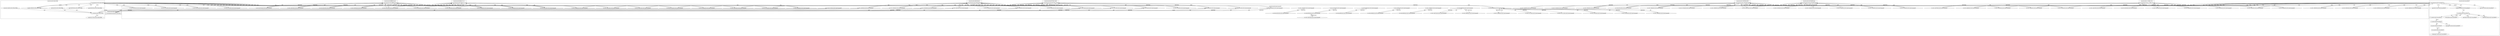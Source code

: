 digraph G {
	"1_fwatchdog#ServerID_5fff9df6cf-4xmj9"->"10.1.80.1:60182#ServerID_OuterContainerID"[ label="RESPONSE" ];
	"10.1.80.1:60184#ServerID_OuterContainerID"->"1_fwatchdog#ServerID_5fff9df6cf-4xmj9"[ label="GET" ];
	"10.1.80.1:60182#ServerID_OuterContainerID"->"1_fwatchdog#ServerID_5fff9df6cf-4xmj9"[ label="GET" ];
	"1_fwatchdog#ServerID_5fff9df6cf-4xmj9"->"10.1.80.1:60184#ServerID_OuterContainerID"[ label="RESPONSE" ];
	"10.1.80.1:42420#ServerID_OuterContainerID"->"1_fwatchdog#ServerID_68977fd5c9-qtcgc"[ label="GET" ];
	"10.1.80.1:42382#ServerID_OuterContainerID"->"1_fwatchdog#ServerID_d60b35b0ed2d"[ label="read" ];
	"1_fwatchdog#ServerID_68977fd5c9-qtcgc"->"10.1.80.1:42420#ServerID_OuterContainerID"[ label="RESPONSE" ];
	"10.1.80.1:42422#ServerID_OuterContainerID"->"1_fwatchdog#ServerID_68977fd5c9-qtcgc"[ label="GET" ];
	"1_fwatchdog#ServerID_68977fd5c9-qtcgc"->"10.1.80.1:42422#ServerID_OuterContainerID"[ label="RESPONSE" ];
	"10.1.80.1:42760#ServerID_OuterContainerID"->"1_fwatchdog#ServerID_866797f645-wb664"[ label="GET" ];
	"1_fwatchdog#ServerID_866797f645-wb664"->"10.1.80.1:42760#ServerID_OuterContainerID"[ label="RESPONSE" ];
	"10.1.80.1:42762#ServerID_OuterContainerID"->"1_fwatchdog#ServerID_866797f645-wb664"[ label="GET" ];
	"10.1.80.1:59334#ServerID_OuterContainerID"->"1_fwatchdog#ServerID_7d87d9945d-dl2ff"[ label="GET" ];
	"1_fwatchdog#ServerID_866797f645-wb664"->"10.1.80.1:42762#ServerID_OuterContainerID"[ label="RESPONSE" ];
	"10.1.80.1:51334#ServerID_OuterContainerID"->"1_fwatchdog#ServerID_54974bb99f-cjbgq"[ label="GET" ];
	"1_fwatchdog#ServerID_54974bb99f-cjbgq"->"10.1.80.1:51334#ServerID_OuterContainerID"[ label="RESPONSE" ];
	"1_fwatchdog#ServerID_7d87d9945d-dl2ff"->"10.1.80.1:59334#ServerID_OuterContainerID"[ label="RESPONSE" ];
	"1_fwatchdog#ServerID_d60b35b0ed2d"->"10.1.80.1:42382#ServerID_OuterContainerID"[ label="write" ];
	"10.1.80.1:51330#ServerID_OuterContainerID"->"1_fwatchdog#ServerID_54974bb99f-cjbgq"[ label="GET" ];
	"1_fwatchdog#ServerID_54974bb99f-cjbgq"->"10.1.80.1:51330#ServerID_OuterContainerID"[ label="RESPONSE" ];
	"10.1.80.1:59330#ServerID_OuterContainerID"->"1_fwatchdog#ServerID_7d87d9945d-dl2ff"[ label="GET" ];
	"10.1.80.1:42384#ServerID_OuterContainerID"->"1_fwatchdog#ServerID_d60b35b0ed2d"[ label="read" ];
	"1_fwatchdog#ServerID_d60b35b0ed2d"->"10.1.80.1:42384#ServerID_OuterContainerID"[ label="write" ];
	"1_fwatchdog#ServerID_7d87d9945d-dl2ff"->"10.1.80.1:59330#ServerID_OuterContainerID"[ label="RESPONSE" ];
	"10.1.80.1:44252#ServerID_OuterContainerID"->"1_fwatchdog#ServerID_c7c75f9bc-557t6"[ label="GET" ];
	"1_fwatchdog#ServerID_c7c75f9bc-557t6"->"10.1.80.1:44252#ServerID_OuterContainerID"[ label="RESPONSE" ];
	"10.1.80.1:44253#ServerID_OuterContainerID"->"1_fwatchdog#ServerID_c7c75f9bc-557t6"[ label="GET" ];
	"1_fwatchdog#ServerID_c7c75f9bc-557t6"->"10.1.80.1:44253#ServerID_OuterContainerID"[ label="RESPONSE" ];
	"10.1.80.1:60222#ServerID_OuterContainerID"->"1_fwatchdog#ServerID_5fff9df6cf-4xmj9"[ label="GET" ];
	"1_fwatchdog#ServerID_5fff9df6cf-4xmj9"->"10.1.80.1:60222#ServerID_OuterContainerID"[ label="RESPONSE" ];
	"10.1.80.1:60220#ServerID_OuterContainerID"->"1_fwatchdog#ServerID_5fff9df6cf-4xmj9"[ label="GET" ];
	"1_fwatchdog#ServerID_5fff9df6cf-4xmj9"->"10.1.80.1:60220#ServerID_OuterContainerID"[ label="RESPONSE" ];
	"10.1.80.44:47618#ServerID_OuterContainerID"->"1_fwatchdog#ServerID_866797f645-wb664"[ label="POST" ];
	"1_fwatchdog#ServerID_866797f645-wb664"->"gateway:8080#ServerID_OuterContainerID"[ label="POST" ];
	"1_fwatchdog#ServerID_866797f645-wb664"->"10.1.80.44:8080#ServerID_OuterContainerID"[ label="POST" ];
	"10.1.80.44:39150#ServerID_OuterContainerID"->"1_fwatchdog#ServerID_7d87d9945d-dl2ff"[ label="POST" ];
	"1_fwatchdog#ServerID_7d87d9945d-dl2ff"->"10.1.80.44:39150#ServerID_OuterContainerID"[ label="RESPONSE" ];
	"10.1.80.44:8080#ServerID_OuterContainerID"->"1_fwatchdog#ServerID_866797f645-wb664"[ label="RESPONSE" ];
	"gateway:8080#ServerID_OuterContainerID"->"1_fwatchdog#ServerID_866797f645-wb664"[ label="RESPONSE" ];
	"1_fwatchdog#ServerID_866797f645-wb664"->"10.1.80.44:47618#ServerID_OuterContainerID"[ label="RESPONSE" ];
	"10.1.80.1:42473#ServerID_OuterContainerID"->"1_fwatchdog#ServerID_68977fd5c9-qtcgc"[ label="GET" ];
	"10.1.80.1:42472#ServerID_OuterContainerID"->"1_fwatchdog#ServerID_68977fd5c9-qtcgc"[ label="GET" ];
	"1_fwatchdog#ServerID_68977fd5c9-qtcgc"->"10.1.80.1:42473#ServerID_OuterContainerID"[ label="RESPONSE" ];
	"1_fwatchdog#ServerID_68977fd5c9-qtcgc"->"10.1.80.1:42472#ServerID_OuterContainerID"[ label="RESPONSE" ];
	"10.1.80.1:42814#ServerID_OuterContainerID"->"1_fwatchdog#ServerID_866797f645-wb664"[ label="GET" ];
	"1_fwatchdog#ServerID_866797f645-wb664"->"10.1.80.1:42814#ServerID_OuterContainerID"[ label="RESPONSE" ];
	"10.1.80.1:51384#ServerID_OuterContainerID"->"1_fwatchdog#ServerID_54974bb99f-cjbgq"[ label="GET" ];
	"10.1.80.1:42812#ServerID_OuterContainerID"->"1_fwatchdog#ServerID_866797f645-wb664"[ label="GET" ];
	"1_fwatchdog#ServerID_866797f645-wb664"->"10.1.80.1:42812#ServerID_OuterContainerID"[ label="RESPONSE" ];
	"10.1.80.1:51388#ServerID_OuterContainerID"->"1_fwatchdog#ServerID_54974bb99f-cjbgq"[ label="GET" ];
	"10.1.80.1:59384#ServerID_OuterContainerID"->"1_fwatchdog#ServerID_7d87d9945d-dl2ff"[ label="GET" ];
	"1_fwatchdog#ServerID_7d87d9945d-dl2ff"->"10.1.80.1:59384#ServerID_OuterContainerID"[ label="RESPONSE" ];
	"1_fwatchdog#ServerID_54974bb99f-cjbgq"->"10.1.80.1:51388#ServerID_OuterContainerID"[ label="RESPONSE" ];
	"10.1.80.1:59380#ServerID_OuterContainerID"->"1_fwatchdog#ServerID_7d87d9945d-dl2ff"[ label="GET" ];
	"1_fwatchdog#ServerID_7d87d9945d-dl2ff"->"10.1.80.1:59380#ServerID_OuterContainerID"[ label="RESPONSE" ];
	"1_fwatchdog#ServerID_54974bb99f-cjbgq"->"10.1.80.1:51384#ServerID_OuterContainerID"[ label="RESPONSE" ];
	"10.1.80.1:44305#ServerID_OuterContainerID"->"1_fwatchdog#ServerID_c7c75f9bc-557t6"[ label="GET" ];
	"1_fwatchdog#ServerID_c7c75f9bc-557t6"->"10.1.80.1:44305#ServerID_OuterContainerID"[ label="RESPONSE" ];
	"10.1.80.1:44304#ServerID_OuterContainerID"->"1_fwatchdog#ServerID_c7c75f9bc-557t6"[ label="GET" ];
	"1_fwatchdog#ServerID_c7c75f9bc-557t6"->"10.1.80.1:44304#ServerID_OuterContainerID"[ label="RESPONSE" ];
	"10.1.80.1:60274#ServerID_OuterContainerID"->"1_fwatchdog#ServerID_5fff9df6cf-4xmj9"[ label="GET" ];
	"1_fwatchdog#ServerID_5fff9df6cf-4xmj9"->"10.1.80.1:60274#ServerID_OuterContainerID"[ label="RESPONSE" ];
	"10.1.80.1:60276#ServerID_OuterContainerID"->"1_fwatchdog#ServerID_5fff9df6cf-4xmj9"[ label="GET" ];
	"1_fwatchdog#ServerID_5fff9df6cf-4xmj9"->"10.1.80.1:60276#ServerID_OuterContainerID"[ label="RESPONSE" ];
	"10.1.80.1:42514#ServerID_OuterContainerID"->"1_fwatchdog#ServerID_68977fd5c9-qtcgc"[ label="GET" ];
	"1_fwatchdog#ServerID_68977fd5c9-qtcgc"->"10.1.80.1:42514#ServerID_OuterContainerID"[ label="RESPONSE" ];
	"10.1.80.1:42512#ServerID_OuterContainerID"->"1_fwatchdog#ServerID_68977fd5c9-qtcgc"[ label="GET" ];
	"1_fwatchdog#ServerID_68977fd5c9-qtcgc"->"10.1.80.1:42512#ServerID_OuterContainerID"[ label="RESPONSE" ];
	"10.1.80.1:42854#ServerID_OuterContainerID"->"1_fwatchdog#ServerID_866797f645-wb664"[ label="GET" ];
	"1_fwatchdog#ServerID_866797f645-wb664"->"10.1.80.1:42854#ServerID_OuterContainerID"[ label="RESPONSE" ];
	"10.1.80.1:42852#ServerID_OuterContainerID"->"1_fwatchdog#ServerID_866797f645-wb664"[ label="GET" ];
	"1_fwatchdog#ServerID_866797f645-wb664"->"10.1.80.1:42852#ServerID_OuterContainerID"[ label="RESPONSE" ];
	"10.1.80.1:59422#ServerID_OuterContainerID"->"1_fwatchdog#ServerID_7d87d9945d-dl2ff"[ label="GET" ];
	"1_fwatchdog#ServerID_7d87d9945d-dl2ff"->"10.1.80.1:59422#ServerID_OuterContainerID"[ label="RESPONSE" ];
	"10.1.80.1:51428#ServerID_OuterContainerID"->"1_fwatchdog#ServerID_54974bb99f-cjbgq"[ label="GET" ];
	"10.1.80.1:51426#ServerID_OuterContainerID"->"1_fwatchdog#ServerID_54974bb99f-cjbgq"[ label="GET" ];
	"1_fwatchdog#ServerID_54974bb99f-cjbgq"->"10.1.80.1:51426#ServerID_OuterContainerID"[ label="RESPONSE" ];
	"10.1.80.1:42724#ServerID_OuterContainerID"->"1_fwatchdog#ServerID_309ec2955ffa"[ label="read" ];
	"1_fwatchdog#ServerID_309ec2955ffa"->"10.1.80.1:42724#ServerID_OuterContainerID"[ label="write" ];
	"10.1.80.1:42722#ServerID_OuterContainerID"->"1_fwatchdog#ServerID_309ec2955ffa"[ label="read" ];
	"1_fwatchdog#ServerID_309ec2955ffa"->"10.1.80.1:42722#ServerID_OuterContainerID"[ label="write" ];
	"10.1.80.1:59292#ServerID_OuterContainerID"->"1_fwatchdog#ServerID_04eca90de97f"[ label="read" ];
	"10.1.80.1:59290#ServerID_OuterContainerID"->"1_fwatchdog#ServerID_04eca90de97f"[ label="read" ];
	"1_fwatchdog#ServerID_04eca90de97f"->"10.1.80.1:59290#ServerID_OuterContainerID"[ label="write" ];
	"1_fwatchdog#ServerID_04eca90de97f"->"10.1.80.1:59292#ServerID_OuterContainerID"[ label="write" ];
	"10.1.80.1:60182#ServerID_OuterContainerID"->"1_fwatchdog#ServerID_9d862e47111d"[ label="read" ];
	"10.1.80.1:60184#ServerID_OuterContainerID"->"1_fwatchdog#ServerID_9d862e47111d"[ label="read" ];
	"1_fwatchdog#ServerID_9d862e47111d"->"10.1.80.1:60182#ServerID_OuterContainerID"[ label="write" ];
	"1_fwatchdog#ServerID_9d862e47111d"->"10.1.80.1:60184#ServerID_OuterContainerID"[ label="write" ];
	"10.1.80.1:42420#ServerID_OuterContainerID"->"1_fwatchdog#ServerID_d60b35b0ed2d"[ label="read" ];
	"10.1.80.1:42422#ServerID_OuterContainerID"->"1_fwatchdog#ServerID_d60b35b0ed2d"[ label="read" ];
	"1_fwatchdog#ServerID_d60b35b0ed2d"->"10.1.80.1:42420#ServerID_OuterContainerID"[ label="write" ];
	"1_fwatchdog#ServerID_d60b35b0ed2d"->"10.1.80.1:42422#ServerID_OuterContainerID"[ label="write" ];
	"10.1.80.1:42762#ServerID_OuterContainerID"->"1_fwatchdog#ServerID_309ec2955ffa"[ label="read" ];
	"10.1.80.1:42760#ServerID_OuterContainerID"->"1_fwatchdog#ServerID_309ec2955ffa"[ label="read" ];
	"1_fwatchdog#ServerID_309ec2955ffa"->"10.1.80.1:42760#ServerID_OuterContainerID"[ label="write" ];
	"1_fwatchdog#ServerID_309ec2955ffa"->"10.1.80.1:42762#ServerID_OuterContainerID"[ label="write" ];
	"10.1.80.1:59330#ServerID_OuterContainerID"->"1_fwatchdog#ServerID_04eca90de97f"[ label="read" ];
	"10.1.80.1:59334#ServerID_OuterContainerID"->"1_fwatchdog#ServerID_04eca90de97f"[ label="read" ];
	"1_fwatchdog#ServerID_04eca90de97f"->"10.1.80.1:59334#ServerID_OuterContainerID"[ label="write" ];
	"1_fwatchdog#ServerID_04eca90de97f"->"10.1.80.1:59330#ServerID_OuterContainerID"[ label="write" ];
	"10.1.80.1:60220#ServerID_OuterContainerID"->"1_fwatchdog#ServerID_9d862e47111d"[ label="read" ];
	"10.1.80.1:60222#ServerID_OuterContainerID"->"1_fwatchdog#ServerID_9d862e47111d"[ label="read" ];
	"1_fwatchdog#ServerID_9d862e47111d"->"10.1.80.1:60222#ServerID_OuterContainerID"[ label="write" ];
	"1_fwatchdog#ServerID_9d862e47111d"->"10.1.80.1:60220#ServerID_OuterContainerID"[ label="write" ];
	"1_fwatchdog#ServerID_54974bb99f-cjbgq"->"10.1.80.1:51428#ServerID_OuterContainerID"[ label="RESPONSE" ];
	"10.1.80.1:59420#ServerID_OuterContainerID"->"1_fwatchdog#ServerID_7d87d9945d-dl2ff"[ label="GET" ];
	"1_fwatchdog#ServerID_7d87d9945d-dl2ff"->"10.1.80.1:59420#ServerID_OuterContainerID"[ label="RESPONSE" ];
	"10.1.80.1:44346#ServerID_OuterContainerID"->"1_fwatchdog#ServerID_c7c75f9bc-557t6"[ label="GET" ];
	"1_fwatchdog#ServerID_c7c75f9bc-557t6"->"10.1.80.1:44346#ServerID_OuterContainerID"[ label="RESPONSE" ];
	"10.1.80.1:44344#ServerID_OuterContainerID"->"1_fwatchdog#ServerID_c7c75f9bc-557t6"[ label="GET" ];
	"1_fwatchdog#ServerID_c7c75f9bc-557t6"->"10.1.80.1:44344#ServerID_OuterContainerID"[ label="RESPONSE" ];
	"10.1.80.1:60310#ServerID_OuterContainerID"->"1_fwatchdog#ServerID_5fff9df6cf-4xmj9"[ label="GET" ];
	"1_fwatchdog#ServerID_5fff9df6cf-4xmj9"->"10.1.80.1:60310#ServerID_OuterContainerID"[ label="RESPONSE" ];
	"10.1.80.1:60312#ServerID_OuterContainerID"->"1_fwatchdog#ServerID_5fff9df6cf-4xmj9"[ label="GET" ];
	"1_fwatchdog#ServerID_5fff9df6cf-4xmj9"->"10.1.80.1:60312#ServerID_OuterContainerID"[ label="RESPONSE" ];
	"10.1.80.44:47618#ServerID_OuterContainerID"->"1_fwatchdog#ServerID_309ec2955ffa"[ label="read" ];
	"10.1.80.1:42548#ServerID_OuterContainerID"->"1_fwatchdog#ServerID_68977fd5c9-qtcgc"[ label="GET" ];
	"1_fwatchdog#ServerID_68977fd5c9-qtcgc"->"10.1.80.1:42548#ServerID_OuterContainerID"[ label="RESPONSE" ];
	"10.1.80.1:42546#ServerID_OuterContainerID"->"1_fwatchdog#ServerID_68977fd5c9-qtcgc"[ label="GET" ];
	"1_fwatchdog#ServerID_68977fd5c9-qtcgc"->"10.1.80.1:42546#ServerID_OuterContainerID"[ label="RESPONSE" ];
	"10.1.80.1:42887#ServerID_OuterContainerID"->"1_fwatchdog#ServerID_866797f645-wb664"[ label="GET" ];
	"1_fwatchdog#ServerID_866797f645-wb664"->"10.1.80.1:42887#ServerID_OuterContainerID"[ label="RESPONSE" ];
	"10.1.80.1:42886#ServerID_OuterContainerID"->"1_fwatchdog#ServerID_866797f645-wb664"[ label="GET" ];
	"1_fwatchdog#ServerID_866797f645-wb664"->"10.1.80.1:42886#ServerID_OuterContainerID"[ label="RESPONSE" ];
	"10.1.80.1:51460#ServerID_OuterContainerID"->"1_fwatchdog#ServerID_54974bb99f-cjbgq"[ label="GET" ];
	"10.1.80.1:59460#ServerID_OuterContainerID"->"1_fwatchdog#ServerID_7d87d9945d-dl2ff"[ label="GET" ];
	"1_fwatchdog#ServerID_7d87d9945d-dl2ff"->"10.1.80.1:59460#ServerID_OuterContainerID"[ label="RESPONSE" ];
	"10.1.80.1:51458#ServerID_OuterContainerID"->"1_fwatchdog#ServerID_54974bb99f-cjbgq"[ label="GET" ];
	"10.1.80.1:59454#ServerID_OuterContainerID"->"1_fwatchdog#ServerID_7d87d9945d-dl2ff"[ label="GET" ];
	"1_fwatchdog#ServerID_7d87d9945d-dl2ff"->"10.1.80.1:59454#ServerID_OuterContainerID"[ label="RESPONSE" ];
	"1_fwatchdog#ServerID_309ec2955ffa"->"pipe:[443592]#ServerID_309ec2955ffa"[ label="write" ];
	"1_fwatchdog#ServerID_54974bb99f-cjbgq"->"10.1.80.1:51458#ServerID_OuterContainerID"[ label="RESPONSE" ];
	"1_fwatchdog#ServerID_309ec2955ffa"->"localhost:3000#ServerID_309ec2955ffa"[ label="connect" ];
	"10.1.80.1:44380#ServerID_OuterContainerID"->"1_fwatchdog#ServerID_c7c75f9bc-557t6"[ label="GET" ];
	"1_fwatchdog#ServerID_54974bb99f-cjbgq"->"10.1.80.1:51460#ServerID_OuterContainerID"[ label="RESPONSE" ];
	"1_fwatchdog#ServerID_c7c75f9bc-557t6"->"10.1.80.1:44380#ServerID_OuterContainerID"[ label="RESPONSE" ];
	"10.1.80.1:44378#ServerID_OuterContainerID"->"1_fwatchdog#ServerID_c7c75f9bc-557t6"[ label="GET" ];
	"1_fwatchdog#ServerID_c7c75f9bc-557t6"->"10.1.80.1:44378#ServerID_OuterContainerID"[ label="RESPONSE" ];
	"10.1.80.1:60346#ServerID_OuterContainerID"->"1_fwatchdog#ServerID_5fff9df6cf-4xmj9"[ label="GET" ];
	"localhost:3000#ServerID_309ec2955ffa"->"1_fwatchdog#ServerID_309ec2955ffa"[ label="read" ];
	"1_fwatchdog#ServerID_5fff9df6cf-4xmj9"->"10.1.80.1:60346#ServerID_OuterContainerID"[ label="RESPONSE" ];
	"10.1.80.1:60344#ServerID_OuterContainerID"->"1_fwatchdog#ServerID_5fff9df6cf-4xmj9"[ label="GET" ];
	"1_fwatchdog#ServerID_5fff9df6cf-4xmj9"->"10.1.80.1:60344#ServerID_OuterContainerID"[ label="RESPONSE" ];
	"10.1.80.1:42582#ServerID_OuterContainerID"->"1_fwatchdog#ServerID_68977fd5c9-qtcgc"[ label="GET" ];
	"10.1.80.1:42580#ServerID_OuterContainerID"->"1_fwatchdog#ServerID_68977fd5c9-qtcgc"[ label="GET" ];
	"1_fwatchdog#ServerID_68977fd5c9-qtcgc"->"10.1.80.1:42582#ServerID_OuterContainerID"[ label="RESPONSE" ];
	"1_fwatchdog#ServerID_309ec2955ffa"->"localhost:3000#ServerID_309ec2955ffa"[ label="write" ];
	"localhost:3000#ServerID_309ec2955ffa"->"11_node#ServerID_309ec2955ffa"[ label="read" ];
	"11_node#ServerID_309ec2955ffa"->"pipe:[442137]#ServerID_309ec2955ffa"[ label="write" ];
	"/etc/hosts#ServerID_309ec2955ffa"->"11_node#ServerID_309ec2955ffa"[ label="read" ];
	"/etc/resolv.conf#ServerID_309ec2955ffa"->"11_node#ServerID_309ec2955ffa"[ label="read" ];
	"11_node#ServerID_309ec2955ffa"->"10.152.183.10:53#ServerID_OuterContainerID"[ label="sendto" ];
	"10.152.183.10:53#ServerID_OuterContainerID"->"11_node#ServerID_309ec2955ffa"[ label="recvfrom" ];
	"10.1.80.44:39150#ServerID_OuterContainerID"->"1_fwatchdog#ServerID_04eca90de97f"[ label="read" ];
	"1_fwatchdog#ServerID_04eca90de97f"->"pipe:[445141]#ServerID_04eca90de97f"[ label="write" ];
	"11_node#ServerID_309ec2955ffa"->"gateway:8080#ServerID_OuterContainerID"[ label="connect" ];
	"1_fwatchdog#ServerID_04eca90de97f"->"localhost:3000#ServerID_04eca90de97f"[ label="write" ];
	"localhost:3000#ServerID_04eca90de97f"->"1_fwatchdog#ServerID_04eca90de97f"[ label="read" ];
	"1_fwatchdog#ServerID_04eca90de97f"->"localhost:3000#ServerID_04eca90de97f"[ label="connect" ];
	"localhost:3000#ServerID_04eca90de97f"->"13_node#ServerID_04eca90de97f"[ label="read" ];
	"13_node#ServerID_04eca90de97f"->"pipe:[445197]#ServerID_04eca90de97f"[ label="write" ];
	"13_node#ServerID_04eca90de97f"->"pipe:[445218]#ServerID_04eca90de97f"[ label="write" ];
	"pipe:[445218]#ServerID_04eca90de97f"->"13_node#ServerID_04eca90de97f"[ label="read" ];
	"/dev/null#ServerID_04eca90de97f"->"13_node#ServerID_04eca90de97f"[ label="read" ];
	"27_sh#ServerID_04eca90de97f"->"28_sh#ServerID_04eca90de97f"[ label="fork" ];
	"13_node#ServerID_04eca90de97f"->"27_node#ServerID_04eca90de97f"[ label="fork" ];
	"28_touch#ServerID_04eca90de97f"->"/home/app/2.txt#ServerID_04eca90de97f"[ label="write" ];
	"27_node#ServerID_04eca90de97f"->"27_sh#ServerID_04eca90de97f"[ label="execve" ];
	"27_sh#ServerID_04eca90de97f"->"/home/app/3.txt#ServerID_04eca90de97f"[ label="write" ];
	"28_sh#ServerID_04eca90de97f"->"28_touch#ServerID_04eca90de97f"[ label="execve" ];
	"13_node#ServerID_04eca90de97f"->"/dev/null#ServerID_04eca90de97f"[ label="write" ];
	"1_fwatchdog#ServerID_04eca90de97f"->"pipe:[445142]#ServerID_04eca90de97f"[ label="write" ];
	"gateway:8080#ServerID_OuterContainerID"->"11_node#ServerID_309ec2955ffa"[ label="read" ];
	"1_fwatchdog#ServerID_04eca90de97f"->"10.1.80.44:39150#ServerID_OuterContainerID"[ label="write" ];
	"1_fwatchdog#ServerID_309ec2955ffa"->"pipe:[443593]#ServerID_309ec2955ffa"[ label="write" ];
	"1_fwatchdog#ServerID_309ec2955ffa"->"10.1.80.44:47618#ServerID_OuterContainerID"[ label="write" ];
	"10.1.80.1:42473#ServerID_OuterContainerID"->"1_fwatchdog#ServerID_d60b35b0ed2d"[ label="read" ];
	"10.1.80.1:42472#ServerID_OuterContainerID"->"1_fwatchdog#ServerID_d60b35b0ed2d"[ label="read" ];
	"1_fwatchdog#ServerID_d60b35b0ed2d"->"10.1.80.1:42473#ServerID_OuterContainerID"[ label="write" ];
	"1_fwatchdog#ServerID_d60b35b0ed2d"->"10.1.80.1:42472#ServerID_OuterContainerID"[ label="write" ];
	"10.1.80.1:42814#ServerID_OuterContainerID"->"1_fwatchdog#ServerID_309ec2955ffa"[ label="read" ];
	"10.1.80.1:42812#ServerID_OuterContainerID"->"1_fwatchdog#ServerID_309ec2955ffa"[ label="read" ];
	"1_fwatchdog#ServerID_309ec2955ffa"->"10.1.80.1:42814#ServerID_OuterContainerID"[ label="write" ];
	"1_fwatchdog#ServerID_309ec2955ffa"->"10.1.80.1:42812#ServerID_OuterContainerID"[ label="write" ];
	"10.1.80.1:59380#ServerID_OuterContainerID"->"1_fwatchdog#ServerID_04eca90de97f"[ label="read" ];
	"10.1.80.1:59384#ServerID_OuterContainerID"->"1_fwatchdog#ServerID_04eca90de97f"[ label="read" ];
	"1_fwatchdog#ServerID_04eca90de97f"->"10.1.80.1:59384#ServerID_OuterContainerID"[ label="write" ];
	"1_fwatchdog#ServerID_04eca90de97f"->"10.1.80.1:59380#ServerID_OuterContainerID"[ label="write" ];
	"10.1.80.1:60274#ServerID_OuterContainerID"->"1_fwatchdog#ServerID_9d862e47111d"[ label="read" ];
	"1_fwatchdog#ServerID_9d862e47111d"->"10.1.80.1:60274#ServerID_OuterContainerID"[ label="write" ];
	"10.1.80.1:60276#ServerID_OuterContainerID"->"1_fwatchdog#ServerID_9d862e47111d"[ label="read" ];
	"1_fwatchdog#ServerID_9d862e47111d"->"10.1.80.1:60276#ServerID_OuterContainerID"[ label="write" ];
	"10.1.80.1:42512#ServerID_OuterContainerID"->"1_fwatchdog#ServerID_d60b35b0ed2d"[ label="read" ];
	"10.1.80.1:42514#ServerID_OuterContainerID"->"1_fwatchdog#ServerID_d60b35b0ed2d"[ label="read" ];
	"1_fwatchdog#ServerID_d60b35b0ed2d"->"10.1.80.1:42514#ServerID_OuterContainerID"[ label="write" ];
	"1_fwatchdog#ServerID_d60b35b0ed2d"->"10.1.80.1:42512#ServerID_OuterContainerID"[ label="write" ];
	"10.1.80.1:42854#ServerID_OuterContainerID"->"1_fwatchdog#ServerID_309ec2955ffa"[ label="read" ];
	"10.1.80.1:42852#ServerID_OuterContainerID"->"1_fwatchdog#ServerID_309ec2955ffa"[ label="read" ];
	"1_fwatchdog#ServerID_309ec2955ffa"->"10.1.80.1:42854#ServerID_OuterContainerID"[ label="write" ];
	"1_fwatchdog#ServerID_309ec2955ffa"->"10.1.80.1:42852#ServerID_OuterContainerID"[ label="write" ];
	"10.1.80.1:59420#ServerID_OuterContainerID"->"1_fwatchdog#ServerID_04eca90de97f"[ label="read" ];
	"10.1.80.1:59422#ServerID_OuterContainerID"->"1_fwatchdog#ServerID_04eca90de97f"[ label="read" ];
	"1_fwatchdog#ServerID_04eca90de97f"->"10.1.80.1:59422#ServerID_OuterContainerID"[ label="write" ];
	"1_fwatchdog#ServerID_04eca90de97f"->"10.1.80.1:59420#ServerID_OuterContainerID"[ label="write" ];
	"10.1.80.1:60310#ServerID_OuterContainerID"->"1_fwatchdog#ServerID_9d862e47111d"[ label="read" ];
	"1_fwatchdog#ServerID_9d862e47111d"->"10.1.80.1:60310#ServerID_OuterContainerID"[ label="write" ];
	"10.1.80.1:60312#ServerID_OuterContainerID"->"1_fwatchdog#ServerID_9d862e47111d"[ label="read" ];
	"10.1.80.1:42546#ServerID_OuterContainerID"->"1_fwatchdog#ServerID_d60b35b0ed2d"[ label="read" ];
	"1_fwatchdog#ServerID_9d862e47111d"->"10.1.80.1:60312#ServerID_OuterContainerID"[ label="write" ];
	"10.1.80.1:42548#ServerID_OuterContainerID"->"1_fwatchdog#ServerID_d60b35b0ed2d"[ label="read" ];
	"1_fwatchdog#ServerID_d60b35b0ed2d"->"10.1.80.1:42548#ServerID_OuterContainerID"[ label="write" ];
	"1_fwatchdog#ServerID_d60b35b0ed2d"->"10.1.80.1:42546#ServerID_OuterContainerID"[ label="write" ];
	"10.1.80.1:42887#ServerID_OuterContainerID"->"1_fwatchdog#ServerID_309ec2955ffa"[ label="read" ];
	"10.1.80.1:42886#ServerID_OuterContainerID"->"1_fwatchdog#ServerID_309ec2955ffa"[ label="read" ];
	"1_fwatchdog#ServerID_309ec2955ffa"->"10.1.80.1:42887#ServerID_OuterContainerID"[ label="write" ];
	"1_fwatchdog#ServerID_309ec2955ffa"->"10.1.80.1:42886#ServerID_OuterContainerID"[ label="write" ];
	"10.1.80.1:59454#ServerID_OuterContainerID"->"1_fwatchdog#ServerID_04eca90de97f"[ label="read" ];
	"10.1.80.1:59460#ServerID_OuterContainerID"->"1_fwatchdog#ServerID_04eca90de97f"[ label="read" ];
	"1_fwatchdog#ServerID_04eca90de97f"->"10.1.80.1:59460#ServerID_OuterContainerID"[ label="write" ];
	"1_fwatchdog#ServerID_04eca90de97f"->"10.1.80.1:59454#ServerID_OuterContainerID"[ label="write" ];
	"10.1.80.1:60344#ServerID_OuterContainerID"->"1_fwatchdog#ServerID_9d862e47111d"[ label="read" ];
	"10.1.80.1:60346#ServerID_OuterContainerID"->"1_fwatchdog#ServerID_9d862e47111d"[ label="read" ];
	"1_fwatchdog#ServerID_9d862e47111d"->"10.1.80.1:60346#ServerID_OuterContainerID"[ label="write" ];
	"1_fwatchdog#ServerID_9d862e47111d"->"10.1.80.1:60344#ServerID_OuterContainerID"[ label="write" ];
	"10.1.80.1:42582#ServerID_OuterContainerID"->"1_fwatchdog#ServerID_d60b35b0ed2d"[ label="read" ];
	"10.1.80.1:42580#ServerID_OuterContainerID"->"1_fwatchdog#ServerID_d60b35b0ed2d"[ label="read" ];
	"1_fwatchdog#ServerID_d60b35b0ed2d"->"10.1.80.1:42582#ServerID_OuterContainerID"[ label="write" ];
	"10.1.80.1:42921#ServerID_OuterContainerID"->"1_fwatchdog#ServerID_309ec2955ffa"[ label="read" ];
	"1_fwatchdog#ServerID_d60b35b0ed2d"->"10.1.80.1:42580#ServerID_OuterContainerID"[ label="write" ];
	"1_fwatchdog#ServerID_309ec2955ffa"->"10.1.80.1:42921#ServerID_OuterContainerID"[ label="write" ];
	"10.1.80.1:42920#ServerID_OuterContainerID"->"1_fwatchdog#ServerID_309ec2955ffa"[ label="read" ];
	"10.1.80.1:59492#ServerID_OuterContainerID"->"1_fwatchdog#ServerID_04eca90de97f"[ label="read" ];
	"1_fwatchdog#ServerID_309ec2955ffa"->"10.1.80.1:42920#ServerID_OuterContainerID"[ label="write" ];
	"10.1.80.1:59494#ServerID_OuterContainerID"->"1_fwatchdog#ServerID_04eca90de97f"[ label="read" ];
	"1_fwatchdog#ServerID_04eca90de97f"->"10.1.80.1:59494#ServerID_OuterContainerID"[ label="write" ];
	"1_fwatchdog#ServerID_04eca90de97f"->"10.1.80.1:59492#ServerID_OuterContainerID"[ label="write" ];
	"10.1.80.59:9090#ServerID_OuterContainerID"->"10.1.80.1:58596#ServerID_OuterContainerID"[ label="RESPONSE" ];
	"10.1.80.1:58596#ServerID_OuterContainerID"->"10.1.80.59:9090#ServerID_OuterContainerID"[ label="GET" ];
	"10.1.80.44:8080#ServerID_OuterContainerID"->"10.1.80.1:53712#ServerID_OuterContainerID"[ label="RESPONSE" ];
	"10.1.80.1:52008#ServerID_OuterContainerID"->"10.1.80.56:8000#ServerID_OuterContainerID"[ label="GET" ];
	"10.1.80.1:53712#ServerID_OuterContainerID"->"10.1.80.44:8080#ServerID_OuterContainerID"[ label="GET" ];
	"10.1.80.56:8000#ServerID_OuterContainerID"->"10.1.80.1:52008#ServerID_OuterContainerID"[ label="RESPONSE" ];
	"10.1.80.1:49624#ServerID_OuterContainerID"->"10.1.80.45:8080#ServerID_OuterContainerID"[ label="GET" ];
	"10.1.80.45:8080#ServerID_OuterContainerID"->"10.1.80.1:49624#ServerID_OuterContainerID"[ label="RESPONSE" ];
	"10.1.80.1:25989#ServerID_OuterContainerID"->"10.1.80.44:8080#ServerID_OuterContainerID"[ label="POST" ];
	"10.1.80.44:8080#ServerID_OuterContainerID"->"10.1.80.1:25989#ServerID_OuterContainerID"[ label="RESPONSE" ];
	"10.1.80.44:8080#ServerID_OuterContainerID"->"10.0.88.125:31112#ServerID_OuterContainerID"[ label="RESPONSE" ];
	"10.1.80.59:36634#ServerID_OuterContainerID"->"10.1.80.44:8082#ServerID_OuterContainerID"[ label="GET" ];
	"10.1.80.44:8082#ServerID_OuterContainerID"->"10.1.80.59:36634#ServerID_OuterContainerID"[ label="RESPONSE" ];
	"10.1.80.1:58672#ServerID_OuterContainerID"->"10.1.80.59:9090#ServerID_OuterContainerID"[ label="GET" ];
	"10.1.80.59:9090#ServerID_OuterContainerID"->"10.1.80.1:58672#ServerID_OuterContainerID"[ label="RESPONSE" ];
	"10.1.80.1:53792#ServerID_OuterContainerID"->"10.1.80.44:8080#ServerID_OuterContainerID"[ label="GET" ];
	"10.1.80.44:8080#ServerID_OuterContainerID"->"10.1.80.1:53792#ServerID_OuterContainerID"[ label="RESPONSE" ];
	"10.1.80.1:36158#ServerID_OuterContainerID"->"10.1.80.49:9093#ServerID_OuterContainerID"[ label="GET" ];
	"10.1.80.49:9093#ServerID_OuterContainerID"->"10.1.80.1:36158#ServerID_OuterContainerID"[ label="RESPONSE" ];
	"10.1.80.1:53830#ServerID_OuterContainerID"->"10.1.80.44:8080#ServerID_OuterContainerID"[ label="GET" ];
	"10.1.80.44:8080#ServerID_OuterContainerID"->"10.1.80.1:53830#ServerID_OuterContainerID"[ label="RESPONSE" ];
	"10.1.80.1:51650#ServerID_OuterContainerID"->"10.1.80.45:8181#ServerID_OuterContainerID"[ label="GET" ];
	"10.1.80.45:8181#ServerID_OuterContainerID"->"10.1.80.1:51650#ServerID_OuterContainerID"[ label="RESPONSE" ];
	"10.1.80.1:36220#ServerID_OuterContainerID"->"10.1.80.49:9093#ServerID_OuterContainerID"[ label="GET" ];
	"10.1.80.49:9093#ServerID_OuterContainerID"->"10.1.80.1:36220#ServerID_OuterContainerID"[ label="RESPONSE" ];
	"10.1.80.1:53874#ServerID_OuterContainerID"->"10.1.80.44:8080#ServerID_OuterContainerID"[ label="GET" ];
	"10.1.80.44:8080#ServerID_OuterContainerID"->"10.1.80.1:53874#ServerID_OuterContainerID"[ label="RESPONSE" ];
	subgraph "clusterServerID_04eca90de97f" {
	label="clusterServerID_04eca90de97f";
	"/dev/null#ServerID_04eca90de97f" [ shape=ellipse ];
	"/home/app/2.txt#ServerID_04eca90de97f" [ shape=ellipse ];
	"/home/app/3.txt#ServerID_04eca90de97f" [ shape=ellipse ];
	"13_node#ServerID_04eca90de97f" [ shape=box ];
	"1_fwatchdog#ServerID_04eca90de97f" [ shape=box ];
	"27_node#ServerID_04eca90de97f" [ shape=box ];
	"27_sh#ServerID_04eca90de97f" [ shape=box ];
	"28_sh#ServerID_04eca90de97f" [ shape=box ];
	"28_touch#ServerID_04eca90de97f" [ shape=box ];
	"localhost:3000#ServerID_04eca90de97f" [ shape=diamond ];
	"pipe:[445141]#ServerID_04eca90de97f" [ shape=ellipse ];
	"pipe:[445142]#ServerID_04eca90de97f" [ shape=ellipse ];
	"pipe:[445197]#ServerID_04eca90de97f" [ shape=ellipse ];
	"pipe:[445218]#ServerID_04eca90de97f" [ shape=ellipse ];

}
;
	subgraph "clusterServerID_309ec2955ffa" {
	label="clusterServerID_309ec2955ffa";
	"/etc/hosts#ServerID_309ec2955ffa" [ shape=ellipse ];
	"/etc/resolv.conf#ServerID_309ec2955ffa" [ shape=ellipse ];
	"11_node#ServerID_309ec2955ffa" [ shape=box ];
	"1_fwatchdog#ServerID_309ec2955ffa" [ shape=box ];
	"localhost:3000#ServerID_309ec2955ffa" [ shape=diamond ];
	"pipe:[442137]#ServerID_309ec2955ffa" [ shape=ellipse ];
	"pipe:[443592]#ServerID_309ec2955ffa" [ shape=ellipse ];
	"pipe:[443593]#ServerID_309ec2955ffa" [ shape=ellipse ];

}
;
	subgraph "clusterServerID_54974bb99f-cjbgq" {
	label="clusterServerID_54974bb99f-cjbgq";
	"1_fwatchdog#ServerID_54974bb99f-cjbgq" [ shape=box ];

}
;
	subgraph "clusterServerID_5fff9df6cf-4xmj9" {
	label="clusterServerID_5fff9df6cf-4xmj9";
	"1_fwatchdog#ServerID_5fff9df6cf-4xmj9" [ shape=box ];

}
;
	subgraph "clusterServerID_68977fd5c9-qtcgc" {
	label="clusterServerID_68977fd5c9-qtcgc";
	"1_fwatchdog#ServerID_68977fd5c9-qtcgc" [ shape=box ];

}
;
	subgraph "clusterServerID_7d87d9945d-dl2ff" {
	label="clusterServerID_7d87d9945d-dl2ff";
	"1_fwatchdog#ServerID_7d87d9945d-dl2ff" [ shape=box ];

}
;
	subgraph "clusterServerID_866797f645-wb664" {
	label="clusterServerID_866797f645-wb664";
	"1_fwatchdog#ServerID_866797f645-wb664" [ shape=box ];

}
;
	subgraph "clusterServerID_9d862e47111d" {
	label="clusterServerID_9d862e47111d";
	"1_fwatchdog#ServerID_9d862e47111d" [ shape=box ];

}
;
	subgraph "clusterServerID_OuterContainerID" {
	label="clusterServerID_OuterContainerID";
	"10.0.88.125:31112#ServerID_OuterContainerID" [ shape=diamond ];
	"10.1.80.1:25989#ServerID_OuterContainerID" [ shape=diamond ];
	"10.1.80.1:36158#ServerID_OuterContainerID" [ shape=diamond ];
	"10.1.80.1:36220#ServerID_OuterContainerID" [ shape=diamond ];
	"10.1.80.1:42382#ServerID_OuterContainerID" [ shape=diamond ];
	"10.1.80.1:42384#ServerID_OuterContainerID" [ shape=diamond ];
	"10.1.80.1:42420#ServerID_OuterContainerID" [ shape=diamond ];
	"10.1.80.1:42422#ServerID_OuterContainerID" [ shape=diamond ];
	"10.1.80.1:42472#ServerID_OuterContainerID" [ shape=diamond ];
	"10.1.80.1:42473#ServerID_OuterContainerID" [ shape=diamond ];
	"10.1.80.1:42512#ServerID_OuterContainerID" [ shape=diamond ];
	"10.1.80.1:42514#ServerID_OuterContainerID" [ shape=diamond ];
	"10.1.80.1:42546#ServerID_OuterContainerID" [ shape=diamond ];
	"10.1.80.1:42548#ServerID_OuterContainerID" [ shape=diamond ];
	"10.1.80.1:42580#ServerID_OuterContainerID" [ shape=diamond ];
	"10.1.80.1:42582#ServerID_OuterContainerID" [ shape=diamond ];
	"10.1.80.1:42722#ServerID_OuterContainerID" [ shape=diamond ];
	"10.1.80.1:42724#ServerID_OuterContainerID" [ shape=diamond ];
	"10.1.80.1:42760#ServerID_OuterContainerID" [ shape=diamond ];
	"10.1.80.1:42762#ServerID_OuterContainerID" [ shape=diamond ];
	"10.1.80.1:42812#ServerID_OuterContainerID" [ shape=diamond ];
	"10.1.80.1:42814#ServerID_OuterContainerID" [ shape=diamond ];
	"10.1.80.1:42852#ServerID_OuterContainerID" [ shape=diamond ];
	"10.1.80.1:42854#ServerID_OuterContainerID" [ shape=diamond ];
	"10.1.80.1:42886#ServerID_OuterContainerID" [ shape=diamond ];
	"10.1.80.1:42887#ServerID_OuterContainerID" [ shape=diamond ];
	"10.1.80.1:42920#ServerID_OuterContainerID" [ shape=diamond ];
	"10.1.80.1:42921#ServerID_OuterContainerID" [ shape=diamond ];
	"10.1.80.1:44252#ServerID_OuterContainerID" [ shape=diamond ];
	"10.1.80.1:44253#ServerID_OuterContainerID" [ shape=diamond ];
	"10.1.80.1:44304#ServerID_OuterContainerID" [ shape=diamond ];
	"10.1.80.1:44305#ServerID_OuterContainerID" [ shape=diamond ];
	"10.1.80.1:44344#ServerID_OuterContainerID" [ shape=diamond ];
	"10.1.80.1:44346#ServerID_OuterContainerID" [ shape=diamond ];
	"10.1.80.1:44378#ServerID_OuterContainerID" [ shape=diamond ];
	"10.1.80.1:44380#ServerID_OuterContainerID" [ shape=diamond ];
	"10.1.80.1:49624#ServerID_OuterContainerID" [ shape=diamond ];
	"10.1.80.1:51330#ServerID_OuterContainerID" [ shape=diamond ];
	"10.1.80.1:51334#ServerID_OuterContainerID" [ shape=diamond ];
	"10.1.80.1:51384#ServerID_OuterContainerID" [ shape=diamond ];
	"10.1.80.1:51388#ServerID_OuterContainerID" [ shape=diamond ];
	"10.1.80.1:51426#ServerID_OuterContainerID" [ shape=diamond ];
	"10.1.80.1:51428#ServerID_OuterContainerID" [ shape=diamond ];
	"10.1.80.1:51458#ServerID_OuterContainerID" [ shape=diamond ];
	"10.1.80.1:51460#ServerID_OuterContainerID" [ shape=diamond ];
	"10.1.80.1:51650#ServerID_OuterContainerID" [ shape=diamond ];
	"10.1.80.1:52008#ServerID_OuterContainerID" [ shape=diamond ];
	"10.1.80.1:53712#ServerID_OuterContainerID" [ shape=diamond ];
	"10.1.80.1:53792#ServerID_OuterContainerID" [ shape=diamond ];
	"10.1.80.1:53830#ServerID_OuterContainerID" [ shape=diamond ];
	"10.1.80.1:53874#ServerID_OuterContainerID" [ shape=diamond ];
	"10.1.80.1:58596#ServerID_OuterContainerID" [ shape=diamond ];
	"10.1.80.1:58672#ServerID_OuterContainerID" [ shape=diamond ];
	"10.1.80.1:59290#ServerID_OuterContainerID" [ shape=diamond ];
	"10.1.80.1:59292#ServerID_OuterContainerID" [ shape=diamond ];
	"10.1.80.1:59330#ServerID_OuterContainerID" [ shape=diamond ];
	"10.1.80.1:59334#ServerID_OuterContainerID" [ shape=diamond ];
	"10.1.80.1:59380#ServerID_OuterContainerID" [ shape=diamond ];
	"10.1.80.1:59384#ServerID_OuterContainerID" [ shape=diamond ];
	"10.1.80.1:59420#ServerID_OuterContainerID" [ shape=diamond ];
	"10.1.80.1:59422#ServerID_OuterContainerID" [ shape=diamond ];
	"10.1.80.1:59454#ServerID_OuterContainerID" [ shape=diamond ];
	"10.1.80.1:59460#ServerID_OuterContainerID" [ shape=diamond ];
	"10.1.80.1:59492#ServerID_OuterContainerID" [ shape=diamond ];
	"10.1.80.1:59494#ServerID_OuterContainerID" [ shape=diamond ];
	"10.1.80.1:60182#ServerID_OuterContainerID" [ shape=diamond ];
	"10.1.80.1:60184#ServerID_OuterContainerID" [ shape=diamond ];
	"10.1.80.1:60220#ServerID_OuterContainerID" [ shape=diamond ];
	"10.1.80.1:60222#ServerID_OuterContainerID" [ shape=diamond ];
	"10.1.80.1:60274#ServerID_OuterContainerID" [ shape=diamond ];
	"10.1.80.1:60276#ServerID_OuterContainerID" [ shape=diamond ];
	"10.1.80.1:60310#ServerID_OuterContainerID" [ shape=diamond ];
	"10.1.80.1:60312#ServerID_OuterContainerID" [ shape=diamond ];
	"10.1.80.1:60344#ServerID_OuterContainerID" [ shape=diamond ];
	"10.1.80.1:60346#ServerID_OuterContainerID" [ shape=diamond ];
	"10.1.80.44:39150#ServerID_OuterContainerID" [ shape=diamond ];
	"10.1.80.44:47618#ServerID_OuterContainerID" [ shape=diamond ];
	"10.1.80.44:8080#ServerID_OuterContainerID" [ shape=diamond ];
	"10.1.80.44:8082#ServerID_OuterContainerID" [ shape=diamond ];
	"10.1.80.45:8080#ServerID_OuterContainerID" [ shape=diamond ];
	"10.1.80.45:8181#ServerID_OuterContainerID" [ shape=diamond ];
	"10.1.80.49:9093#ServerID_OuterContainerID" [ shape=diamond ];
	"10.1.80.56:8000#ServerID_OuterContainerID" [ shape=diamond ];
	"10.1.80.59:36634#ServerID_OuterContainerID" [ shape=diamond ];
	"10.1.80.59:9090#ServerID_OuterContainerID" [ shape=diamond ];
	"10.152.183.10:53#ServerID_OuterContainerID" [ shape=diamond ];
	"gateway:8080#ServerID_OuterContainerID" [ shape=diamond ];

}
;
	subgraph "clusterServerID_c7c75f9bc-557t6" {
	label="clusterServerID_c7c75f9bc-557t6";
	"1_fwatchdog#ServerID_c7c75f9bc-557t6" [ shape=box ];

}
;
	subgraph "clusterServerID_d60b35b0ed2d" {
	label="clusterServerID_d60b35b0ed2d";
	"1_fwatchdog#ServerID_d60b35b0ed2d" [ shape=box ];

}
;

}
